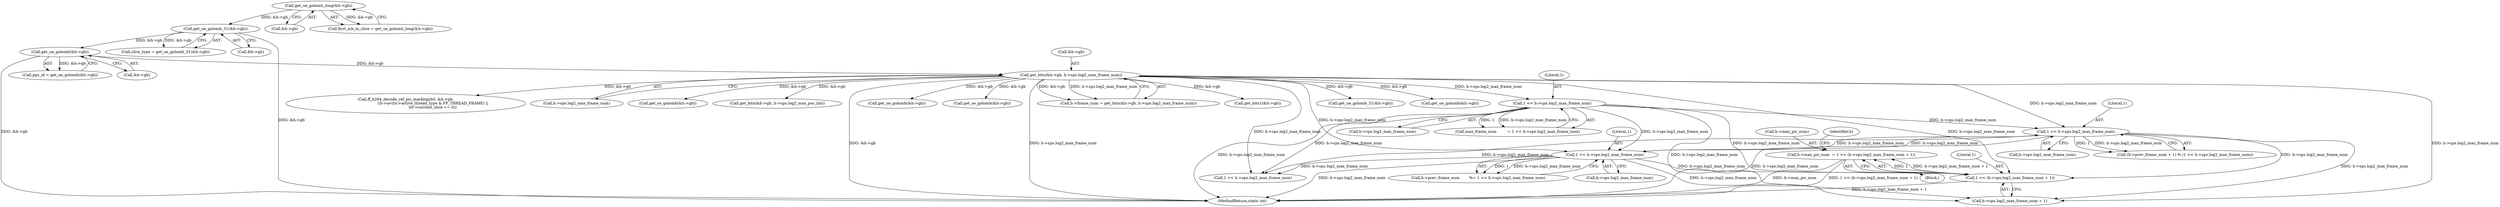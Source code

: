 digraph "0_FFmpeg_29ffeef5e73b8f41ff3a3f2242d356759c66f91f@pointer" {
"1002094" [label="(Call,h->max_pic_num  = 1 << (h->sps.log2_max_frame_num + 1))"];
"1002098" [label="(Call,1 << (h->sps.log2_max_frame_num + 1))"];
"1001470" [label="(Call,1 << h->sps.log2_max_frame_num)"];
"1000997" [label="(Call,get_bits(&h->gb, h->sps.log2_max_frame_num))"];
"1000300" [label="(Call,get_ue_golomb(&h->gb))"];
"1000230" [label="(Call,get_ue_golomb_31(&h->gb))"];
"1000168" [label="(Call,get_ue_golomb_long(&h->gb))"];
"1001547" [label="(Call,1 << h->sps.log2_max_frame_num)"];
"1001208" [label="(Call,1 << h->sps.log2_max_frame_num)"];
"1002402" [label="(Call,ff_h264_decode_ref_pic_marking(h0, &h->gb,\n                                             !(h->avctx->active_thread_type & FF_THREAD_FRAME) ||\n                                             h0->current_slice == 0))"];
"1000301" [label="(Call,&h->gb)"];
"1002099" [label="(Literal,1)"];
"1001209" [label="(Literal,1)"];
"1002094" [label="(Call,h->max_pic_num  = 1 << (h->sps.log2_max_frame_num + 1))"];
"1000228" [label="(Call,slice_type = get_ue_golomb_31(&h->gb))"];
"1001002" [label="(Call,h->sps.log2_max_frame_num)"];
"1000230" [label="(Call,get_ue_golomb_31(&h->gb))"];
"1002529" [label="(Call,get_se_golomb(&h->gb))"];
"1002131" [label="(Call,get_bits(&h->gb, h->sps.log2_max_poc_lsb))"];
"1001548" [label="(Literal,1)"];
"1000998" [label="(Call,&h->gb)"];
"1000231" [label="(Call,&h->gb)"];
"1002098" [label="(Call,1 << (h->sps.log2_max_frame_num + 1))"];
"1002100" [label="(Call,h->sps.log2_max_frame_num + 1)"];
"1000298" [label="(Call,pps_id = get_ue_golomb(&h->gb))"];
"1002113" [label="(Call,get_ue_golomb(&h->gb))"];
"1001547" [label="(Call,1 << h->sps.log2_max_frame_num)"];
"1002186" [label="(Call,get_se_golomb(&h->gb))"];
"1000168" [label="(Call,get_ue_golomb_long(&h->gb))"];
"1001549" [label="(Call,h->sps.log2_max_frame_num)"];
"1001206" [label="(Call,max_frame_num         = 1 << h->sps.log2_max_frame_num)"];
"1000169" [label="(Call,&h->gb)"];
"1002110" [label="(Identifier,h)"];
"1000993" [label="(Call,h->frame_num = get_bits(&h->gb, h->sps.log2_max_frame_num))"];
"1002095" [label="(Call,h->max_pic_num)"];
"1001073" [label="(Call,get_bits1(&h->gb))"];
"1003426" [label="(MethodReturn,static int)"];
"1002074" [label="(Call,1 << h->sps.log2_max_frame_num)"];
"1001208" [label="(Call,1 << h->sps.log2_max_frame_num)"];
"1001210" [label="(Call,h->sps.log2_max_frame_num)"];
"1002493" [label="(Call,get_ue_golomb_31(&h->gb))"];
"1001543" [label="(Call,h->prev_frame_num        %= 1 << h->sps.log2_max_frame_num)"];
"1001472" [label="(Call,h->sps.log2_max_frame_num)"];
"1001470" [label="(Call,1 << h->sps.log2_max_frame_num)"];
"1000166" [label="(Call,first_mb_in_slice = get_ue_golomb_long(&h->gb))"];
"1001471" [label="(Literal,1)"];
"1002239" [label="(Call,get_ue_golomb(&h->gb))"];
"1000300" [label="(Call,get_ue_golomb(&h->gb))"];
"1000997" [label="(Call,get_bits(&h->gb, h->sps.log2_max_frame_num))"];
"1001464" [label="(Call,(h->prev_frame_num + 1) % (1 << h->sps.log2_max_frame_num))"];
"1002082" [label="(Block,)"];
"1002094" -> "1002082"  [label="AST: "];
"1002094" -> "1002098"  [label="CFG: "];
"1002095" -> "1002094"  [label="AST: "];
"1002098" -> "1002094"  [label="AST: "];
"1002110" -> "1002094"  [label="CFG: "];
"1002094" -> "1003426"  [label="DDG: 1 << (h->sps.log2_max_frame_num + 1)"];
"1002094" -> "1003426"  [label="DDG: h->max_pic_num"];
"1002098" -> "1002094"  [label="DDG: 1"];
"1002098" -> "1002094"  [label="DDG: h->sps.log2_max_frame_num + 1"];
"1002098" -> "1002100"  [label="CFG: "];
"1002099" -> "1002098"  [label="AST: "];
"1002100" -> "1002098"  [label="AST: "];
"1002098" -> "1003426"  [label="DDG: h->sps.log2_max_frame_num + 1"];
"1001470" -> "1002098"  [label="DDG: h->sps.log2_max_frame_num"];
"1000997" -> "1002098"  [label="DDG: h->sps.log2_max_frame_num"];
"1001547" -> "1002098"  [label="DDG: h->sps.log2_max_frame_num"];
"1001208" -> "1002098"  [label="DDG: h->sps.log2_max_frame_num"];
"1001470" -> "1001464"  [label="AST: "];
"1001470" -> "1001472"  [label="CFG: "];
"1001471" -> "1001470"  [label="AST: "];
"1001472" -> "1001470"  [label="AST: "];
"1001464" -> "1001470"  [label="CFG: "];
"1001470" -> "1003426"  [label="DDG: h->sps.log2_max_frame_num"];
"1001470" -> "1001464"  [label="DDG: 1"];
"1001470" -> "1001464"  [label="DDG: h->sps.log2_max_frame_num"];
"1000997" -> "1001470"  [label="DDG: h->sps.log2_max_frame_num"];
"1001547" -> "1001470"  [label="DDG: h->sps.log2_max_frame_num"];
"1001208" -> "1001470"  [label="DDG: h->sps.log2_max_frame_num"];
"1001470" -> "1001547"  [label="DDG: h->sps.log2_max_frame_num"];
"1001470" -> "1002074"  [label="DDG: h->sps.log2_max_frame_num"];
"1001470" -> "1002100"  [label="DDG: h->sps.log2_max_frame_num"];
"1000997" -> "1000993"  [label="AST: "];
"1000997" -> "1001002"  [label="CFG: "];
"1000998" -> "1000997"  [label="AST: "];
"1001002" -> "1000997"  [label="AST: "];
"1000993" -> "1000997"  [label="CFG: "];
"1000997" -> "1003426"  [label="DDG: &h->gb"];
"1000997" -> "1003426"  [label="DDG: h->sps.log2_max_frame_num"];
"1000997" -> "1000993"  [label="DDG: &h->gb"];
"1000997" -> "1000993"  [label="DDG: h->sps.log2_max_frame_num"];
"1000300" -> "1000997"  [label="DDG: &h->gb"];
"1000997" -> "1001073"  [label="DDG: &h->gb"];
"1000997" -> "1001208"  [label="DDG: h->sps.log2_max_frame_num"];
"1000997" -> "1001547"  [label="DDG: h->sps.log2_max_frame_num"];
"1000997" -> "1002074"  [label="DDG: h->sps.log2_max_frame_num"];
"1000997" -> "1002100"  [label="DDG: h->sps.log2_max_frame_num"];
"1000997" -> "1002113"  [label="DDG: &h->gb"];
"1000997" -> "1002131"  [label="DDG: &h->gb"];
"1000997" -> "1002186"  [label="DDG: &h->gb"];
"1000997" -> "1002239"  [label="DDG: &h->gb"];
"1000997" -> "1002402"  [label="DDG: &h->gb"];
"1000997" -> "1002493"  [label="DDG: &h->gb"];
"1000997" -> "1002529"  [label="DDG: &h->gb"];
"1000300" -> "1000298"  [label="AST: "];
"1000300" -> "1000301"  [label="CFG: "];
"1000301" -> "1000300"  [label="AST: "];
"1000298" -> "1000300"  [label="CFG: "];
"1000300" -> "1003426"  [label="DDG: &h->gb"];
"1000300" -> "1000298"  [label="DDG: &h->gb"];
"1000230" -> "1000300"  [label="DDG: &h->gb"];
"1000230" -> "1000228"  [label="AST: "];
"1000230" -> "1000231"  [label="CFG: "];
"1000231" -> "1000230"  [label="AST: "];
"1000228" -> "1000230"  [label="CFG: "];
"1000230" -> "1003426"  [label="DDG: &h->gb"];
"1000230" -> "1000228"  [label="DDG: &h->gb"];
"1000168" -> "1000230"  [label="DDG: &h->gb"];
"1000168" -> "1000166"  [label="AST: "];
"1000168" -> "1000169"  [label="CFG: "];
"1000169" -> "1000168"  [label="AST: "];
"1000166" -> "1000168"  [label="CFG: "];
"1000168" -> "1000166"  [label="DDG: &h->gb"];
"1001547" -> "1001543"  [label="AST: "];
"1001547" -> "1001549"  [label="CFG: "];
"1001548" -> "1001547"  [label="AST: "];
"1001549" -> "1001547"  [label="AST: "];
"1001543" -> "1001547"  [label="CFG: "];
"1001547" -> "1003426"  [label="DDG: h->sps.log2_max_frame_num"];
"1001547" -> "1001543"  [label="DDG: 1"];
"1001547" -> "1001543"  [label="DDG: h->sps.log2_max_frame_num"];
"1001208" -> "1001547"  [label="DDG: h->sps.log2_max_frame_num"];
"1001547" -> "1002074"  [label="DDG: h->sps.log2_max_frame_num"];
"1001547" -> "1002100"  [label="DDG: h->sps.log2_max_frame_num"];
"1001208" -> "1001206"  [label="AST: "];
"1001208" -> "1001210"  [label="CFG: "];
"1001209" -> "1001208"  [label="AST: "];
"1001210" -> "1001208"  [label="AST: "];
"1001206" -> "1001208"  [label="CFG: "];
"1001208" -> "1003426"  [label="DDG: h->sps.log2_max_frame_num"];
"1001208" -> "1001206"  [label="DDG: 1"];
"1001208" -> "1001206"  [label="DDG: h->sps.log2_max_frame_num"];
"1001208" -> "1002074"  [label="DDG: h->sps.log2_max_frame_num"];
"1001208" -> "1002100"  [label="DDG: h->sps.log2_max_frame_num"];
}
